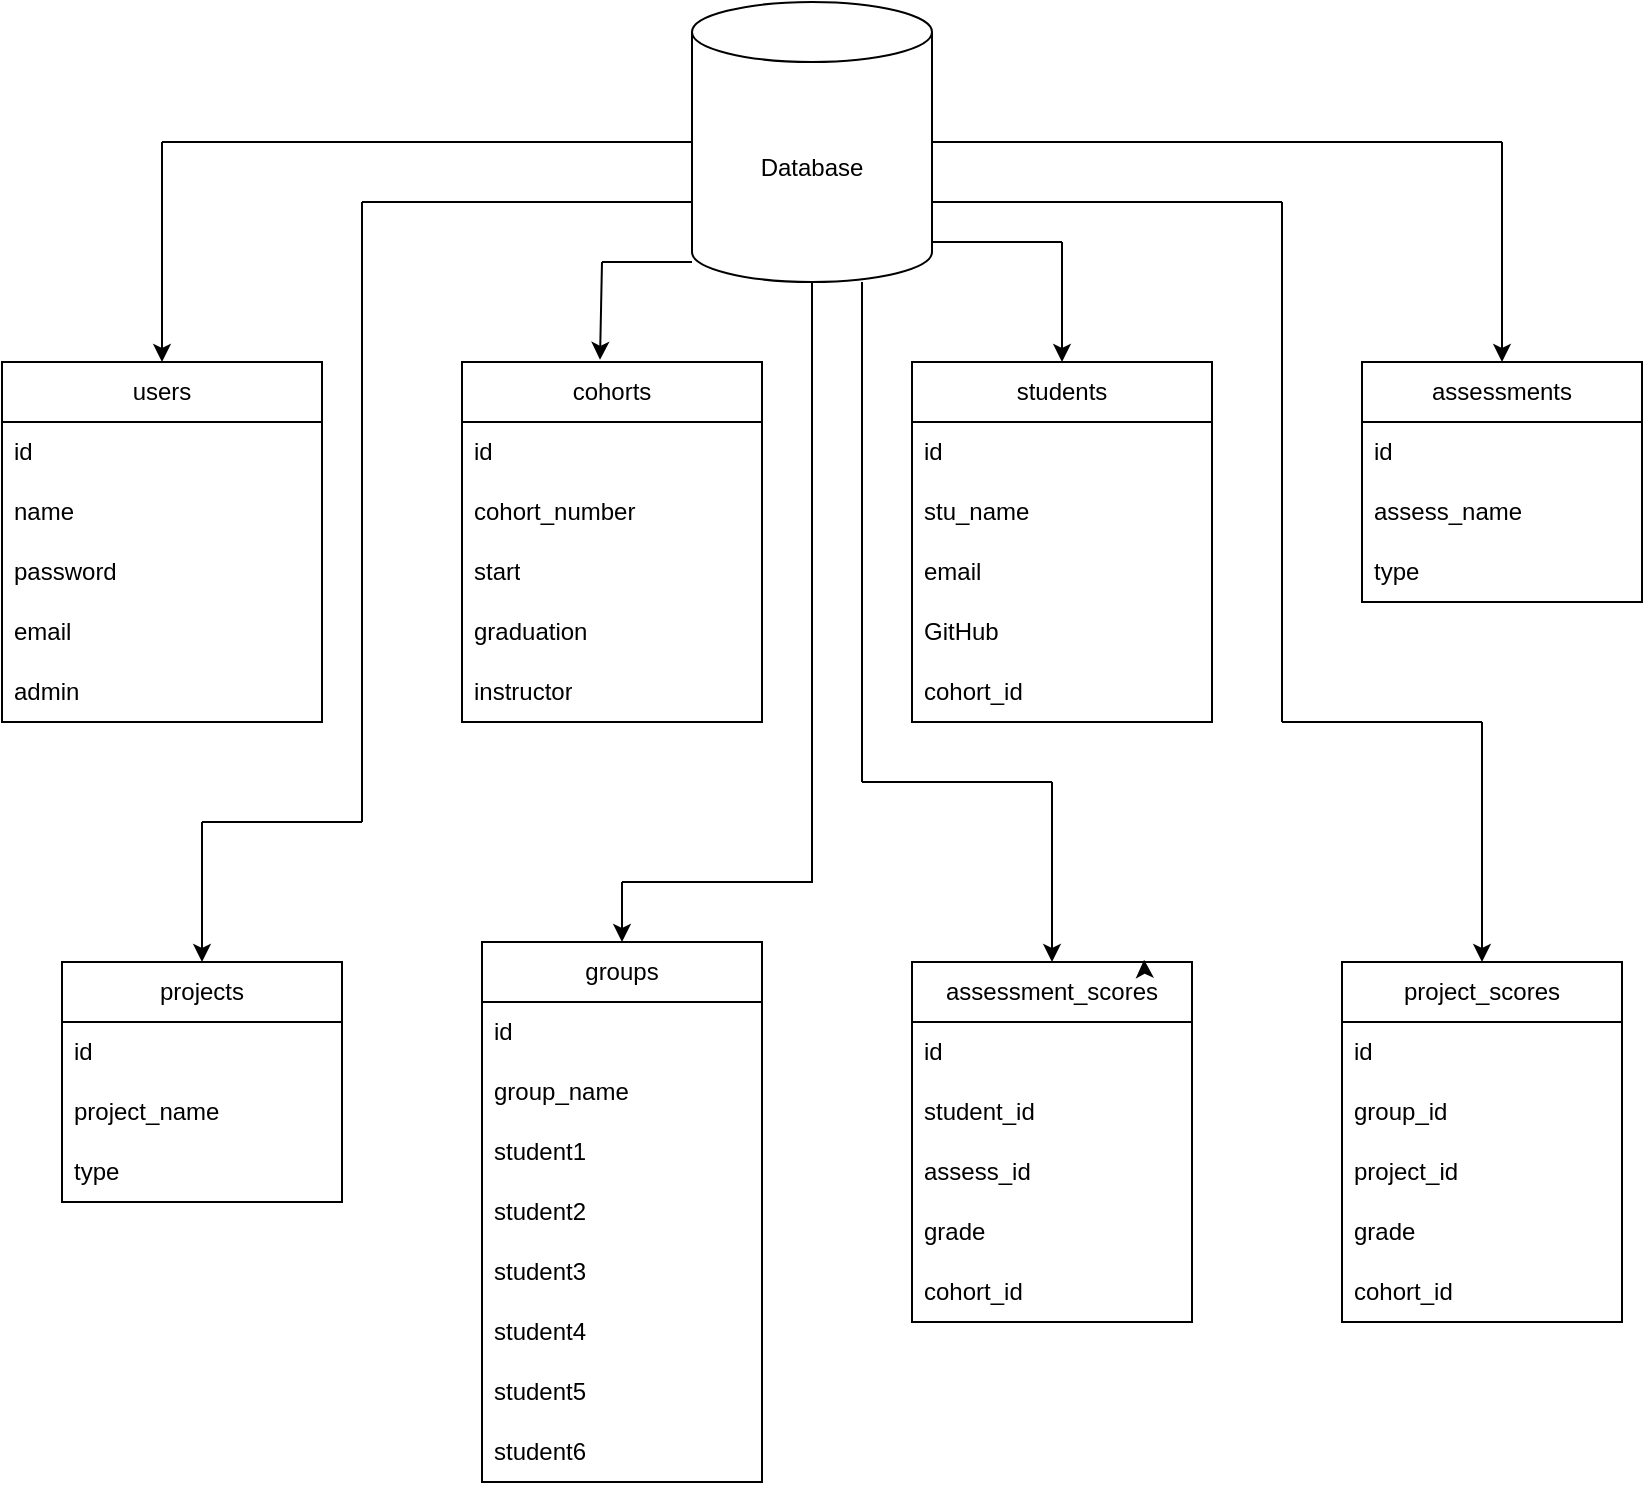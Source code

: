 <mxfile version="21.3.7" type="github">
  <diagram name="Page-1" id="32aqNj01k-AInMH_xD8q">
    <mxGraphModel dx="956" dy="1162" grid="1" gridSize="10" guides="1" tooltips="1" connect="1" arrows="1" fold="1" page="1" pageScale="1" pageWidth="850" pageHeight="1100" math="0" shadow="0">
      <root>
        <mxCell id="0" />
        <mxCell id="1" parent="0" />
        <mxCell id="tZ5kCsXs-mgoQDf5iKR0-45" value="users" style="swimlane;fontStyle=0;childLayout=stackLayout;horizontal=1;startSize=30;horizontalStack=0;resizeParent=1;resizeParentMax=0;resizeLast=0;collapsible=1;marginBottom=0;whiteSpace=wrap;html=1;" vertex="1" parent="1">
          <mxGeometry x="20" y="200" width="160" height="180" as="geometry" />
        </mxCell>
        <mxCell id="tZ5kCsXs-mgoQDf5iKR0-46" value="id" style="text;strokeColor=none;fillColor=none;align=left;verticalAlign=middle;spacingLeft=4;spacingRight=4;overflow=hidden;points=[[0,0.5],[1,0.5]];portConstraint=eastwest;rotatable=0;whiteSpace=wrap;html=1;" vertex="1" parent="tZ5kCsXs-mgoQDf5iKR0-45">
          <mxGeometry y="30" width="160" height="30" as="geometry" />
        </mxCell>
        <mxCell id="tZ5kCsXs-mgoQDf5iKR0-48" value="name" style="text;strokeColor=none;fillColor=none;align=left;verticalAlign=middle;spacingLeft=4;spacingRight=4;overflow=hidden;points=[[0,0.5],[1,0.5]];portConstraint=eastwest;rotatable=0;whiteSpace=wrap;html=1;" vertex="1" parent="tZ5kCsXs-mgoQDf5iKR0-45">
          <mxGeometry y="60" width="160" height="30" as="geometry" />
        </mxCell>
        <mxCell id="tZ5kCsXs-mgoQDf5iKR0-47" value="password" style="text;strokeColor=none;fillColor=none;align=left;verticalAlign=middle;spacingLeft=4;spacingRight=4;overflow=hidden;points=[[0,0.5],[1,0.5]];portConstraint=eastwest;rotatable=0;whiteSpace=wrap;html=1;" vertex="1" parent="tZ5kCsXs-mgoQDf5iKR0-45">
          <mxGeometry y="90" width="160" height="30" as="geometry" />
        </mxCell>
        <mxCell id="tZ5kCsXs-mgoQDf5iKR0-79" value="email" style="text;strokeColor=none;fillColor=none;align=left;verticalAlign=middle;spacingLeft=4;spacingRight=4;overflow=hidden;points=[[0,0.5],[1,0.5]];portConstraint=eastwest;rotatable=0;whiteSpace=wrap;html=1;" vertex="1" parent="tZ5kCsXs-mgoQDf5iKR0-45">
          <mxGeometry y="120" width="160" height="30" as="geometry" />
        </mxCell>
        <mxCell id="tZ5kCsXs-mgoQDf5iKR0-80" value="admin" style="text;strokeColor=none;fillColor=none;align=left;verticalAlign=middle;spacingLeft=4;spacingRight=4;overflow=hidden;points=[[0,0.5],[1,0.5]];portConstraint=eastwest;rotatable=0;whiteSpace=wrap;html=1;" vertex="1" parent="tZ5kCsXs-mgoQDf5iKR0-45">
          <mxGeometry y="150" width="160" height="30" as="geometry" />
        </mxCell>
        <mxCell id="tZ5kCsXs-mgoQDf5iKR0-49" value="Database" style="shape=cylinder3;whiteSpace=wrap;html=1;boundedLbl=1;backgroundOutline=1;size=15;" vertex="1" parent="1">
          <mxGeometry x="365" y="20" width="120" height="140" as="geometry" />
        </mxCell>
        <mxCell id="tZ5kCsXs-mgoQDf5iKR0-50" value="cohorts" style="swimlane;fontStyle=0;childLayout=stackLayout;horizontal=1;startSize=30;horizontalStack=0;resizeParent=1;resizeParentMax=0;resizeLast=0;collapsible=1;marginBottom=0;whiteSpace=wrap;html=1;" vertex="1" parent="1">
          <mxGeometry x="250" y="200" width="150" height="180" as="geometry" />
        </mxCell>
        <mxCell id="tZ5kCsXs-mgoQDf5iKR0-51" value="id" style="text;strokeColor=none;fillColor=none;align=left;verticalAlign=middle;spacingLeft=4;spacingRight=4;overflow=hidden;points=[[0,0.5],[1,0.5]];portConstraint=eastwest;rotatable=0;whiteSpace=wrap;html=1;" vertex="1" parent="tZ5kCsXs-mgoQDf5iKR0-50">
          <mxGeometry y="30" width="150" height="30" as="geometry" />
        </mxCell>
        <mxCell id="tZ5kCsXs-mgoQDf5iKR0-52" value="cohort_number" style="text;strokeColor=none;fillColor=none;align=left;verticalAlign=middle;spacingLeft=4;spacingRight=4;overflow=hidden;points=[[0,0.5],[1,0.5]];portConstraint=eastwest;rotatable=0;whiteSpace=wrap;html=1;" vertex="1" parent="tZ5kCsXs-mgoQDf5iKR0-50">
          <mxGeometry y="60" width="150" height="30" as="geometry" />
        </mxCell>
        <mxCell id="tZ5kCsXs-mgoQDf5iKR0-53" value="start" style="text;strokeColor=none;fillColor=none;align=left;verticalAlign=middle;spacingLeft=4;spacingRight=4;overflow=hidden;points=[[0,0.5],[1,0.5]];portConstraint=eastwest;rotatable=0;whiteSpace=wrap;html=1;" vertex="1" parent="tZ5kCsXs-mgoQDf5iKR0-50">
          <mxGeometry y="90" width="150" height="30" as="geometry" />
        </mxCell>
        <mxCell id="tZ5kCsXs-mgoQDf5iKR0-82" value="graduation" style="text;strokeColor=none;fillColor=none;align=left;verticalAlign=middle;spacingLeft=4;spacingRight=4;overflow=hidden;points=[[0,0.5],[1,0.5]];portConstraint=eastwest;rotatable=0;whiteSpace=wrap;html=1;" vertex="1" parent="tZ5kCsXs-mgoQDf5iKR0-50">
          <mxGeometry y="120" width="150" height="30" as="geometry" />
        </mxCell>
        <mxCell id="tZ5kCsXs-mgoQDf5iKR0-83" value="instructor" style="text;strokeColor=none;fillColor=none;align=left;verticalAlign=middle;spacingLeft=4;spacingRight=4;overflow=hidden;points=[[0,0.5],[1,0.5]];portConstraint=eastwest;rotatable=0;whiteSpace=wrap;html=1;" vertex="1" parent="tZ5kCsXs-mgoQDf5iKR0-50">
          <mxGeometry y="150" width="150" height="30" as="geometry" />
        </mxCell>
        <mxCell id="tZ5kCsXs-mgoQDf5iKR0-54" value="students" style="swimlane;fontStyle=0;childLayout=stackLayout;horizontal=1;startSize=30;horizontalStack=0;resizeParent=1;resizeParentMax=0;resizeLast=0;collapsible=1;marginBottom=0;whiteSpace=wrap;html=1;" vertex="1" parent="1">
          <mxGeometry x="475" y="200" width="150" height="180" as="geometry" />
        </mxCell>
        <mxCell id="tZ5kCsXs-mgoQDf5iKR0-55" value="id" style="text;strokeColor=none;fillColor=none;align=left;verticalAlign=middle;spacingLeft=4;spacingRight=4;overflow=hidden;points=[[0,0.5],[1,0.5]];portConstraint=eastwest;rotatable=0;whiteSpace=wrap;html=1;" vertex="1" parent="tZ5kCsXs-mgoQDf5iKR0-54">
          <mxGeometry y="30" width="150" height="30" as="geometry" />
        </mxCell>
        <mxCell id="tZ5kCsXs-mgoQDf5iKR0-56" value="stu_name" style="text;strokeColor=none;fillColor=none;align=left;verticalAlign=middle;spacingLeft=4;spacingRight=4;overflow=hidden;points=[[0,0.5],[1,0.5]];portConstraint=eastwest;rotatable=0;whiteSpace=wrap;html=1;" vertex="1" parent="tZ5kCsXs-mgoQDf5iKR0-54">
          <mxGeometry y="60" width="150" height="30" as="geometry" />
        </mxCell>
        <mxCell id="tZ5kCsXs-mgoQDf5iKR0-57" value="email" style="text;strokeColor=none;fillColor=none;align=left;verticalAlign=middle;spacingLeft=4;spacingRight=4;overflow=hidden;points=[[0,0.5],[1,0.5]];portConstraint=eastwest;rotatable=0;whiteSpace=wrap;html=1;" vertex="1" parent="tZ5kCsXs-mgoQDf5iKR0-54">
          <mxGeometry y="90" width="150" height="30" as="geometry" />
        </mxCell>
        <mxCell id="tZ5kCsXs-mgoQDf5iKR0-84" value="GitHub" style="text;strokeColor=none;fillColor=none;align=left;verticalAlign=middle;spacingLeft=4;spacingRight=4;overflow=hidden;points=[[0,0.5],[1,0.5]];portConstraint=eastwest;rotatable=0;whiteSpace=wrap;html=1;" vertex="1" parent="tZ5kCsXs-mgoQDf5iKR0-54">
          <mxGeometry y="120" width="150" height="30" as="geometry" />
        </mxCell>
        <mxCell id="tZ5kCsXs-mgoQDf5iKR0-85" value="cohort_id" style="text;strokeColor=none;fillColor=none;align=left;verticalAlign=middle;spacingLeft=4;spacingRight=4;overflow=hidden;points=[[0,0.5],[1,0.5]];portConstraint=eastwest;rotatable=0;whiteSpace=wrap;html=1;" vertex="1" parent="tZ5kCsXs-mgoQDf5iKR0-54">
          <mxGeometry y="150" width="150" height="30" as="geometry" />
        </mxCell>
        <mxCell id="tZ5kCsXs-mgoQDf5iKR0-162" value="" style="endArrow=none;html=1;rounded=0;" edge="1" parent="tZ5kCsXs-mgoQDf5iKR0-54">
          <mxGeometry width="50" height="50" relative="1" as="geometry">
            <mxPoint x="-25" y="210" as="sourcePoint" />
            <mxPoint x="70" y="210" as="targetPoint" />
          </mxGeometry>
        </mxCell>
        <mxCell id="tZ5kCsXs-mgoQDf5iKR0-163" value="" style="endArrow=classic;html=1;rounded=0;entryX=0.5;entryY=0;entryDx=0;entryDy=0;" edge="1" parent="tZ5kCsXs-mgoQDf5iKR0-54" target="tZ5kCsXs-mgoQDf5iKR0-70">
          <mxGeometry width="50" height="50" relative="1" as="geometry">
            <mxPoint x="70" y="210" as="sourcePoint" />
            <mxPoint x="120" y="160" as="targetPoint" />
          </mxGeometry>
        </mxCell>
        <mxCell id="tZ5kCsXs-mgoQDf5iKR0-58" value="assessments" style="swimlane;fontStyle=0;childLayout=stackLayout;horizontal=1;startSize=30;horizontalStack=0;resizeParent=1;resizeParentMax=0;resizeLast=0;collapsible=1;marginBottom=0;whiteSpace=wrap;html=1;" vertex="1" parent="1">
          <mxGeometry x="700" y="200" width="140" height="120" as="geometry" />
        </mxCell>
        <mxCell id="tZ5kCsXs-mgoQDf5iKR0-59" value="id&amp;nbsp;" style="text;strokeColor=none;fillColor=none;align=left;verticalAlign=middle;spacingLeft=4;spacingRight=4;overflow=hidden;points=[[0,0.5],[1,0.5]];portConstraint=eastwest;rotatable=0;whiteSpace=wrap;html=1;" vertex="1" parent="tZ5kCsXs-mgoQDf5iKR0-58">
          <mxGeometry y="30" width="140" height="30" as="geometry" />
        </mxCell>
        <mxCell id="tZ5kCsXs-mgoQDf5iKR0-60" value="assess_name" style="text;strokeColor=none;fillColor=none;align=left;verticalAlign=middle;spacingLeft=4;spacingRight=4;overflow=hidden;points=[[0,0.5],[1,0.5]];portConstraint=eastwest;rotatable=0;whiteSpace=wrap;html=1;" vertex="1" parent="tZ5kCsXs-mgoQDf5iKR0-58">
          <mxGeometry y="60" width="140" height="30" as="geometry" />
        </mxCell>
        <mxCell id="tZ5kCsXs-mgoQDf5iKR0-61" value="type" style="text;strokeColor=none;fillColor=none;align=left;verticalAlign=middle;spacingLeft=4;spacingRight=4;overflow=hidden;points=[[0,0.5],[1,0.5]];portConstraint=eastwest;rotatable=0;whiteSpace=wrap;html=1;" vertex="1" parent="tZ5kCsXs-mgoQDf5iKR0-58">
          <mxGeometry y="90" width="140" height="30" as="geometry" />
        </mxCell>
        <mxCell id="tZ5kCsXs-mgoQDf5iKR0-62" value="projects" style="swimlane;fontStyle=0;childLayout=stackLayout;horizontal=1;startSize=30;horizontalStack=0;resizeParent=1;resizeParentMax=0;resizeLast=0;collapsible=1;marginBottom=0;whiteSpace=wrap;html=1;" vertex="1" parent="1">
          <mxGeometry x="50" y="500" width="140" height="120" as="geometry" />
        </mxCell>
        <mxCell id="tZ5kCsXs-mgoQDf5iKR0-63" value="id" style="text;strokeColor=none;fillColor=none;align=left;verticalAlign=middle;spacingLeft=4;spacingRight=4;overflow=hidden;points=[[0,0.5],[1,0.5]];portConstraint=eastwest;rotatable=0;whiteSpace=wrap;html=1;" vertex="1" parent="tZ5kCsXs-mgoQDf5iKR0-62">
          <mxGeometry y="30" width="140" height="30" as="geometry" />
        </mxCell>
        <mxCell id="tZ5kCsXs-mgoQDf5iKR0-64" value="project_name" style="text;strokeColor=none;fillColor=none;align=left;verticalAlign=middle;spacingLeft=4;spacingRight=4;overflow=hidden;points=[[0,0.5],[1,0.5]];portConstraint=eastwest;rotatable=0;whiteSpace=wrap;html=1;" vertex="1" parent="tZ5kCsXs-mgoQDf5iKR0-62">
          <mxGeometry y="60" width="140" height="30" as="geometry" />
        </mxCell>
        <mxCell id="tZ5kCsXs-mgoQDf5iKR0-65" value="type" style="text;strokeColor=none;fillColor=none;align=left;verticalAlign=middle;spacingLeft=4;spacingRight=4;overflow=hidden;points=[[0,0.5],[1,0.5]];portConstraint=eastwest;rotatable=0;whiteSpace=wrap;html=1;" vertex="1" parent="tZ5kCsXs-mgoQDf5iKR0-62">
          <mxGeometry y="90" width="140" height="30" as="geometry" />
        </mxCell>
        <mxCell id="tZ5kCsXs-mgoQDf5iKR0-66" value="groups" style="swimlane;fontStyle=0;childLayout=stackLayout;horizontal=1;startSize=30;horizontalStack=0;resizeParent=1;resizeParentMax=0;resizeLast=0;collapsible=1;marginBottom=0;whiteSpace=wrap;html=1;" vertex="1" parent="1">
          <mxGeometry x="260" y="490" width="140" height="270" as="geometry" />
        </mxCell>
        <mxCell id="tZ5kCsXs-mgoQDf5iKR0-68" value="id" style="text;strokeColor=none;fillColor=none;align=left;verticalAlign=middle;spacingLeft=4;spacingRight=4;overflow=hidden;points=[[0,0.5],[1,0.5]];portConstraint=eastwest;rotatable=0;whiteSpace=wrap;html=1;" vertex="1" parent="tZ5kCsXs-mgoQDf5iKR0-66">
          <mxGeometry y="30" width="140" height="30" as="geometry" />
        </mxCell>
        <mxCell id="tZ5kCsXs-mgoQDf5iKR0-69" value="group_name" style="text;strokeColor=none;fillColor=none;align=left;verticalAlign=middle;spacingLeft=4;spacingRight=4;overflow=hidden;points=[[0,0.5],[1,0.5]];portConstraint=eastwest;rotatable=0;whiteSpace=wrap;html=1;" vertex="1" parent="tZ5kCsXs-mgoQDf5iKR0-66">
          <mxGeometry y="60" width="140" height="30" as="geometry" />
        </mxCell>
        <mxCell id="tZ5kCsXs-mgoQDf5iKR0-86" value="student1" style="text;strokeColor=none;fillColor=none;align=left;verticalAlign=middle;spacingLeft=4;spacingRight=4;overflow=hidden;points=[[0,0.5],[1,0.5]];portConstraint=eastwest;rotatable=0;whiteSpace=wrap;html=1;" vertex="1" parent="tZ5kCsXs-mgoQDf5iKR0-66">
          <mxGeometry y="90" width="140" height="30" as="geometry" />
        </mxCell>
        <mxCell id="tZ5kCsXs-mgoQDf5iKR0-87" value="student2" style="text;strokeColor=none;fillColor=none;align=left;verticalAlign=middle;spacingLeft=4;spacingRight=4;overflow=hidden;points=[[0,0.5],[1,0.5]];portConstraint=eastwest;rotatable=0;whiteSpace=wrap;html=1;" vertex="1" parent="tZ5kCsXs-mgoQDf5iKR0-66">
          <mxGeometry y="120" width="140" height="30" as="geometry" />
        </mxCell>
        <mxCell id="tZ5kCsXs-mgoQDf5iKR0-88" value="student3" style="text;strokeColor=none;fillColor=none;align=left;verticalAlign=middle;spacingLeft=4;spacingRight=4;overflow=hidden;points=[[0,0.5],[1,0.5]];portConstraint=eastwest;rotatable=0;whiteSpace=wrap;html=1;" vertex="1" parent="tZ5kCsXs-mgoQDf5iKR0-66">
          <mxGeometry y="150" width="140" height="30" as="geometry" />
        </mxCell>
        <mxCell id="tZ5kCsXs-mgoQDf5iKR0-89" value="student4" style="text;strokeColor=none;fillColor=none;align=left;verticalAlign=middle;spacingLeft=4;spacingRight=4;overflow=hidden;points=[[0,0.5],[1,0.5]];portConstraint=eastwest;rotatable=0;whiteSpace=wrap;html=1;" vertex="1" parent="tZ5kCsXs-mgoQDf5iKR0-66">
          <mxGeometry y="180" width="140" height="30" as="geometry" />
        </mxCell>
        <mxCell id="tZ5kCsXs-mgoQDf5iKR0-90" value="student5" style="text;strokeColor=none;fillColor=none;align=left;verticalAlign=middle;spacingLeft=4;spacingRight=4;overflow=hidden;points=[[0,0.5],[1,0.5]];portConstraint=eastwest;rotatable=0;whiteSpace=wrap;html=1;" vertex="1" parent="tZ5kCsXs-mgoQDf5iKR0-66">
          <mxGeometry y="210" width="140" height="30" as="geometry" />
        </mxCell>
        <mxCell id="tZ5kCsXs-mgoQDf5iKR0-91" value="student6" style="text;strokeColor=none;fillColor=none;align=left;verticalAlign=middle;spacingLeft=4;spacingRight=4;overflow=hidden;points=[[0,0.5],[1,0.5]];portConstraint=eastwest;rotatable=0;whiteSpace=wrap;html=1;" vertex="1" parent="tZ5kCsXs-mgoQDf5iKR0-66">
          <mxGeometry y="240" width="140" height="30" as="geometry" />
        </mxCell>
        <mxCell id="tZ5kCsXs-mgoQDf5iKR0-70" value="assessment_scores" style="swimlane;fontStyle=0;childLayout=stackLayout;horizontal=1;startSize=30;horizontalStack=0;resizeParent=1;resizeParentMax=0;resizeLast=0;collapsible=1;marginBottom=0;whiteSpace=wrap;html=1;" vertex="1" parent="1">
          <mxGeometry x="475" y="500" width="140" height="180" as="geometry" />
        </mxCell>
        <mxCell id="tZ5kCsXs-mgoQDf5iKR0-71" value="id" style="text;strokeColor=none;fillColor=none;align=left;verticalAlign=middle;spacingLeft=4;spacingRight=4;overflow=hidden;points=[[0,0.5],[1,0.5]];portConstraint=eastwest;rotatable=0;whiteSpace=wrap;html=1;" vertex="1" parent="tZ5kCsXs-mgoQDf5iKR0-70">
          <mxGeometry y="30" width="140" height="30" as="geometry" />
        </mxCell>
        <mxCell id="tZ5kCsXs-mgoQDf5iKR0-72" value="student_id" style="text;strokeColor=none;fillColor=none;align=left;verticalAlign=middle;spacingLeft=4;spacingRight=4;overflow=hidden;points=[[0,0.5],[1,0.5]];portConstraint=eastwest;rotatable=0;whiteSpace=wrap;html=1;" vertex="1" parent="tZ5kCsXs-mgoQDf5iKR0-70">
          <mxGeometry y="60" width="140" height="30" as="geometry" />
        </mxCell>
        <mxCell id="tZ5kCsXs-mgoQDf5iKR0-73" value="assess_id" style="text;strokeColor=none;fillColor=none;align=left;verticalAlign=middle;spacingLeft=4;spacingRight=4;overflow=hidden;points=[[0,0.5],[1,0.5]];portConstraint=eastwest;rotatable=0;whiteSpace=wrap;html=1;" vertex="1" parent="tZ5kCsXs-mgoQDf5iKR0-70">
          <mxGeometry y="90" width="140" height="30" as="geometry" />
        </mxCell>
        <mxCell id="tZ5kCsXs-mgoQDf5iKR0-92" value="grade" style="text;strokeColor=none;fillColor=none;align=left;verticalAlign=middle;spacingLeft=4;spacingRight=4;overflow=hidden;points=[[0,0.5],[1,0.5]];portConstraint=eastwest;rotatable=0;whiteSpace=wrap;html=1;" vertex="1" parent="tZ5kCsXs-mgoQDf5iKR0-70">
          <mxGeometry y="120" width="140" height="30" as="geometry" />
        </mxCell>
        <mxCell id="tZ5kCsXs-mgoQDf5iKR0-93" value="cohort_id" style="text;strokeColor=none;fillColor=none;align=left;verticalAlign=middle;spacingLeft=4;spacingRight=4;overflow=hidden;points=[[0,0.5],[1,0.5]];portConstraint=eastwest;rotatable=0;whiteSpace=wrap;html=1;" vertex="1" parent="tZ5kCsXs-mgoQDf5iKR0-70">
          <mxGeometry y="150" width="140" height="30" as="geometry" />
        </mxCell>
        <mxCell id="tZ5kCsXs-mgoQDf5iKR0-74" value="project_scores" style="swimlane;fontStyle=0;childLayout=stackLayout;horizontal=1;startSize=30;horizontalStack=0;resizeParent=1;resizeParentMax=0;resizeLast=0;collapsible=1;marginBottom=0;whiteSpace=wrap;html=1;" vertex="1" parent="1">
          <mxGeometry x="690" y="500" width="140" height="180" as="geometry" />
        </mxCell>
        <mxCell id="tZ5kCsXs-mgoQDf5iKR0-75" value="id" style="text;strokeColor=none;fillColor=none;align=left;verticalAlign=middle;spacingLeft=4;spacingRight=4;overflow=hidden;points=[[0,0.5],[1,0.5]];portConstraint=eastwest;rotatable=0;whiteSpace=wrap;html=1;" vertex="1" parent="tZ5kCsXs-mgoQDf5iKR0-74">
          <mxGeometry y="30" width="140" height="30" as="geometry" />
        </mxCell>
        <mxCell id="tZ5kCsXs-mgoQDf5iKR0-76" value="group_id" style="text;strokeColor=none;fillColor=none;align=left;verticalAlign=middle;spacingLeft=4;spacingRight=4;overflow=hidden;points=[[0,0.5],[1,0.5]];portConstraint=eastwest;rotatable=0;whiteSpace=wrap;html=1;" vertex="1" parent="tZ5kCsXs-mgoQDf5iKR0-74">
          <mxGeometry y="60" width="140" height="30" as="geometry" />
        </mxCell>
        <mxCell id="tZ5kCsXs-mgoQDf5iKR0-77" value="project_id" style="text;strokeColor=none;fillColor=none;align=left;verticalAlign=middle;spacingLeft=4;spacingRight=4;overflow=hidden;points=[[0,0.5],[1,0.5]];portConstraint=eastwest;rotatable=0;whiteSpace=wrap;html=1;" vertex="1" parent="tZ5kCsXs-mgoQDf5iKR0-74">
          <mxGeometry y="90" width="140" height="30" as="geometry" />
        </mxCell>
        <mxCell id="tZ5kCsXs-mgoQDf5iKR0-99" value="grade" style="text;strokeColor=none;fillColor=none;align=left;verticalAlign=middle;spacingLeft=4;spacingRight=4;overflow=hidden;points=[[0,0.5],[1,0.5]];portConstraint=eastwest;rotatable=0;whiteSpace=wrap;html=1;" vertex="1" parent="tZ5kCsXs-mgoQDf5iKR0-74">
          <mxGeometry y="120" width="140" height="30" as="geometry" />
        </mxCell>
        <mxCell id="tZ5kCsXs-mgoQDf5iKR0-100" value="cohort_id" style="text;strokeColor=none;fillColor=none;align=left;verticalAlign=middle;spacingLeft=4;spacingRight=4;overflow=hidden;points=[[0,0.5],[1,0.5]];portConstraint=eastwest;rotatable=0;whiteSpace=wrap;html=1;" vertex="1" parent="tZ5kCsXs-mgoQDf5iKR0-74">
          <mxGeometry y="150" width="140" height="30" as="geometry" />
        </mxCell>
        <mxCell id="tZ5kCsXs-mgoQDf5iKR0-125" value="" style="endArrow=none;html=1;rounded=0;entryX=1;entryY=0.5;entryDx=0;entryDy=0;entryPerimeter=0;" edge="1" parent="1" target="tZ5kCsXs-mgoQDf5iKR0-49">
          <mxGeometry width="50" height="50" relative="1" as="geometry">
            <mxPoint x="770" y="90" as="sourcePoint" />
            <mxPoint x="440" y="300" as="targetPoint" />
          </mxGeometry>
        </mxCell>
        <mxCell id="tZ5kCsXs-mgoQDf5iKR0-126" value="" style="endArrow=classic;html=1;rounded=0;entryX=0.5;entryY=0;entryDx=0;entryDy=0;" edge="1" parent="1" target="tZ5kCsXs-mgoQDf5iKR0-58">
          <mxGeometry width="50" height="50" relative="1" as="geometry">
            <mxPoint x="770" y="90" as="sourcePoint" />
            <mxPoint x="440" y="300" as="targetPoint" />
          </mxGeometry>
        </mxCell>
        <mxCell id="tZ5kCsXs-mgoQDf5iKR0-129" value="" style="endArrow=none;html=1;rounded=0;" edge="1" parent="1">
          <mxGeometry width="50" height="50" relative="1" as="geometry">
            <mxPoint x="100" y="90" as="sourcePoint" />
            <mxPoint x="365" y="90" as="targetPoint" />
          </mxGeometry>
        </mxCell>
        <mxCell id="tZ5kCsXs-mgoQDf5iKR0-130" value="" style="endArrow=classic;html=1;rounded=0;entryX=0.5;entryY=0;entryDx=0;entryDy=0;" edge="1" parent="1" target="tZ5kCsXs-mgoQDf5iKR0-45">
          <mxGeometry width="50" height="50" relative="1" as="geometry">
            <mxPoint x="100" y="90" as="sourcePoint" />
            <mxPoint x="145" y="110" as="targetPoint" />
          </mxGeometry>
        </mxCell>
        <mxCell id="tZ5kCsXs-mgoQDf5iKR0-131" value="" style="endArrow=none;html=1;rounded=0;" edge="1" parent="1">
          <mxGeometry width="50" height="50" relative="1" as="geometry">
            <mxPoint x="320" y="150" as="sourcePoint" />
            <mxPoint x="365" y="150" as="targetPoint" />
          </mxGeometry>
        </mxCell>
        <mxCell id="tZ5kCsXs-mgoQDf5iKR0-133" value="" style="endArrow=none;html=1;rounded=0;" edge="1" parent="1">
          <mxGeometry width="50" height="50" relative="1" as="geometry">
            <mxPoint x="200" y="120" as="sourcePoint" />
            <mxPoint x="365" y="120" as="targetPoint" />
          </mxGeometry>
        </mxCell>
        <mxCell id="tZ5kCsXs-mgoQDf5iKR0-134" value="" style="endArrow=none;html=1;rounded=0;" edge="1" parent="1">
          <mxGeometry width="50" height="50" relative="1" as="geometry">
            <mxPoint x="200" y="430" as="sourcePoint" />
            <mxPoint x="200" y="120" as="targetPoint" />
          </mxGeometry>
        </mxCell>
        <mxCell id="tZ5kCsXs-mgoQDf5iKR0-135" value="" style="endArrow=none;html=1;rounded=0;" edge="1" parent="1">
          <mxGeometry width="50" height="50" relative="1" as="geometry">
            <mxPoint x="120" y="430" as="sourcePoint" />
            <mxPoint x="200" y="430" as="targetPoint" />
          </mxGeometry>
        </mxCell>
        <mxCell id="tZ5kCsXs-mgoQDf5iKR0-136" value="" style="endArrow=classic;html=1;rounded=0;entryX=0.5;entryY=0;entryDx=0;entryDy=0;" edge="1" parent="1" target="tZ5kCsXs-mgoQDf5iKR0-62">
          <mxGeometry width="50" height="50" relative="1" as="geometry">
            <mxPoint x="120" y="430" as="sourcePoint" />
            <mxPoint x="160" y="430" as="targetPoint" />
          </mxGeometry>
        </mxCell>
        <mxCell id="tZ5kCsXs-mgoQDf5iKR0-137" value="" style="endArrow=classic;html=1;rounded=0;entryX=0.46;entryY=-0.006;entryDx=0;entryDy=0;entryPerimeter=0;" edge="1" parent="1" target="tZ5kCsXs-mgoQDf5iKR0-50">
          <mxGeometry width="50" height="50" relative="1" as="geometry">
            <mxPoint x="320" y="150" as="sourcePoint" />
            <mxPoint x="440" y="300" as="targetPoint" />
          </mxGeometry>
        </mxCell>
        <mxCell id="tZ5kCsXs-mgoQDf5iKR0-140" value="" style="endArrow=none;html=1;rounded=0;entryX=0.5;entryY=1;entryDx=0;entryDy=0;entryPerimeter=0;" edge="1" parent="1" target="tZ5kCsXs-mgoQDf5iKR0-49">
          <mxGeometry width="50" height="50" relative="1" as="geometry">
            <mxPoint x="330" y="460" as="sourcePoint" />
            <mxPoint x="440" y="300" as="targetPoint" />
            <Array as="points">
              <mxPoint x="425" y="460" />
            </Array>
          </mxGeometry>
        </mxCell>
        <mxCell id="tZ5kCsXs-mgoQDf5iKR0-146" value="" style="endArrow=classic;html=1;rounded=0;entryX=0.5;entryY=0;entryDx=0;entryDy=0;" edge="1" parent="1" target="tZ5kCsXs-mgoQDf5iKR0-66">
          <mxGeometry width="50" height="50" relative="1" as="geometry">
            <mxPoint x="330" y="460" as="sourcePoint" />
            <mxPoint x="470" y="320" as="targetPoint" />
          </mxGeometry>
        </mxCell>
        <mxCell id="tZ5kCsXs-mgoQDf5iKR0-155" value="" style="endArrow=none;html=1;rounded=0;" edge="1" parent="1">
          <mxGeometry width="50" height="50" relative="1" as="geometry">
            <mxPoint x="485" y="140" as="sourcePoint" />
            <mxPoint x="550" y="140" as="targetPoint" />
          </mxGeometry>
        </mxCell>
        <mxCell id="tZ5kCsXs-mgoQDf5iKR0-156" value="" style="endArrow=classic;html=1;rounded=0;entryX=0.5;entryY=0;entryDx=0;entryDy=0;" edge="1" parent="1" target="tZ5kCsXs-mgoQDf5iKR0-54">
          <mxGeometry width="50" height="50" relative="1" as="geometry">
            <mxPoint x="550" y="140" as="sourcePoint" />
            <mxPoint x="480" y="400" as="targetPoint" />
          </mxGeometry>
        </mxCell>
        <mxCell id="tZ5kCsXs-mgoQDf5iKR0-157" value="" style="endArrow=none;html=1;rounded=0;" edge="1" parent="1">
          <mxGeometry width="50" height="50" relative="1" as="geometry">
            <mxPoint x="485" y="120" as="sourcePoint" />
            <mxPoint x="660" y="120" as="targetPoint" />
          </mxGeometry>
        </mxCell>
        <mxCell id="tZ5kCsXs-mgoQDf5iKR0-158" value="" style="endArrow=none;html=1;rounded=0;" edge="1" parent="1">
          <mxGeometry width="50" height="50" relative="1" as="geometry">
            <mxPoint x="660" y="380" as="sourcePoint" />
            <mxPoint x="660" y="120" as="targetPoint" />
          </mxGeometry>
        </mxCell>
        <mxCell id="tZ5kCsXs-mgoQDf5iKR0-159" value="" style="endArrow=none;html=1;rounded=0;" edge="1" parent="1">
          <mxGeometry width="50" height="50" relative="1" as="geometry">
            <mxPoint x="660" y="380" as="sourcePoint" />
            <mxPoint x="760" y="380" as="targetPoint" />
          </mxGeometry>
        </mxCell>
        <mxCell id="tZ5kCsXs-mgoQDf5iKR0-160" value="" style="endArrow=classic;html=1;rounded=0;entryX=0.5;entryY=0;entryDx=0;entryDy=0;" edge="1" parent="1" target="tZ5kCsXs-mgoQDf5iKR0-74">
          <mxGeometry width="50" height="50" relative="1" as="geometry">
            <mxPoint x="760" y="380" as="sourcePoint" />
            <mxPoint x="810" y="330" as="targetPoint" />
          </mxGeometry>
        </mxCell>
        <mxCell id="tZ5kCsXs-mgoQDf5iKR0-161" value="" style="endArrow=none;html=1;rounded=0;" edge="1" parent="1">
          <mxGeometry width="50" height="50" relative="1" as="geometry">
            <mxPoint x="450" y="410" as="sourcePoint" />
            <mxPoint x="450" y="160" as="targetPoint" />
          </mxGeometry>
        </mxCell>
        <mxCell id="tZ5kCsXs-mgoQDf5iKR0-164" style="edgeStyle=orthogonalEdgeStyle;rounded=0;orthogonalLoop=1;jettySize=auto;html=1;exitX=0.75;exitY=0;exitDx=0;exitDy=0;entryX=0.829;entryY=-0.006;entryDx=0;entryDy=0;entryPerimeter=0;" edge="1" parent="1" source="tZ5kCsXs-mgoQDf5iKR0-70" target="tZ5kCsXs-mgoQDf5iKR0-70">
          <mxGeometry relative="1" as="geometry" />
        </mxCell>
      </root>
    </mxGraphModel>
  </diagram>
</mxfile>
